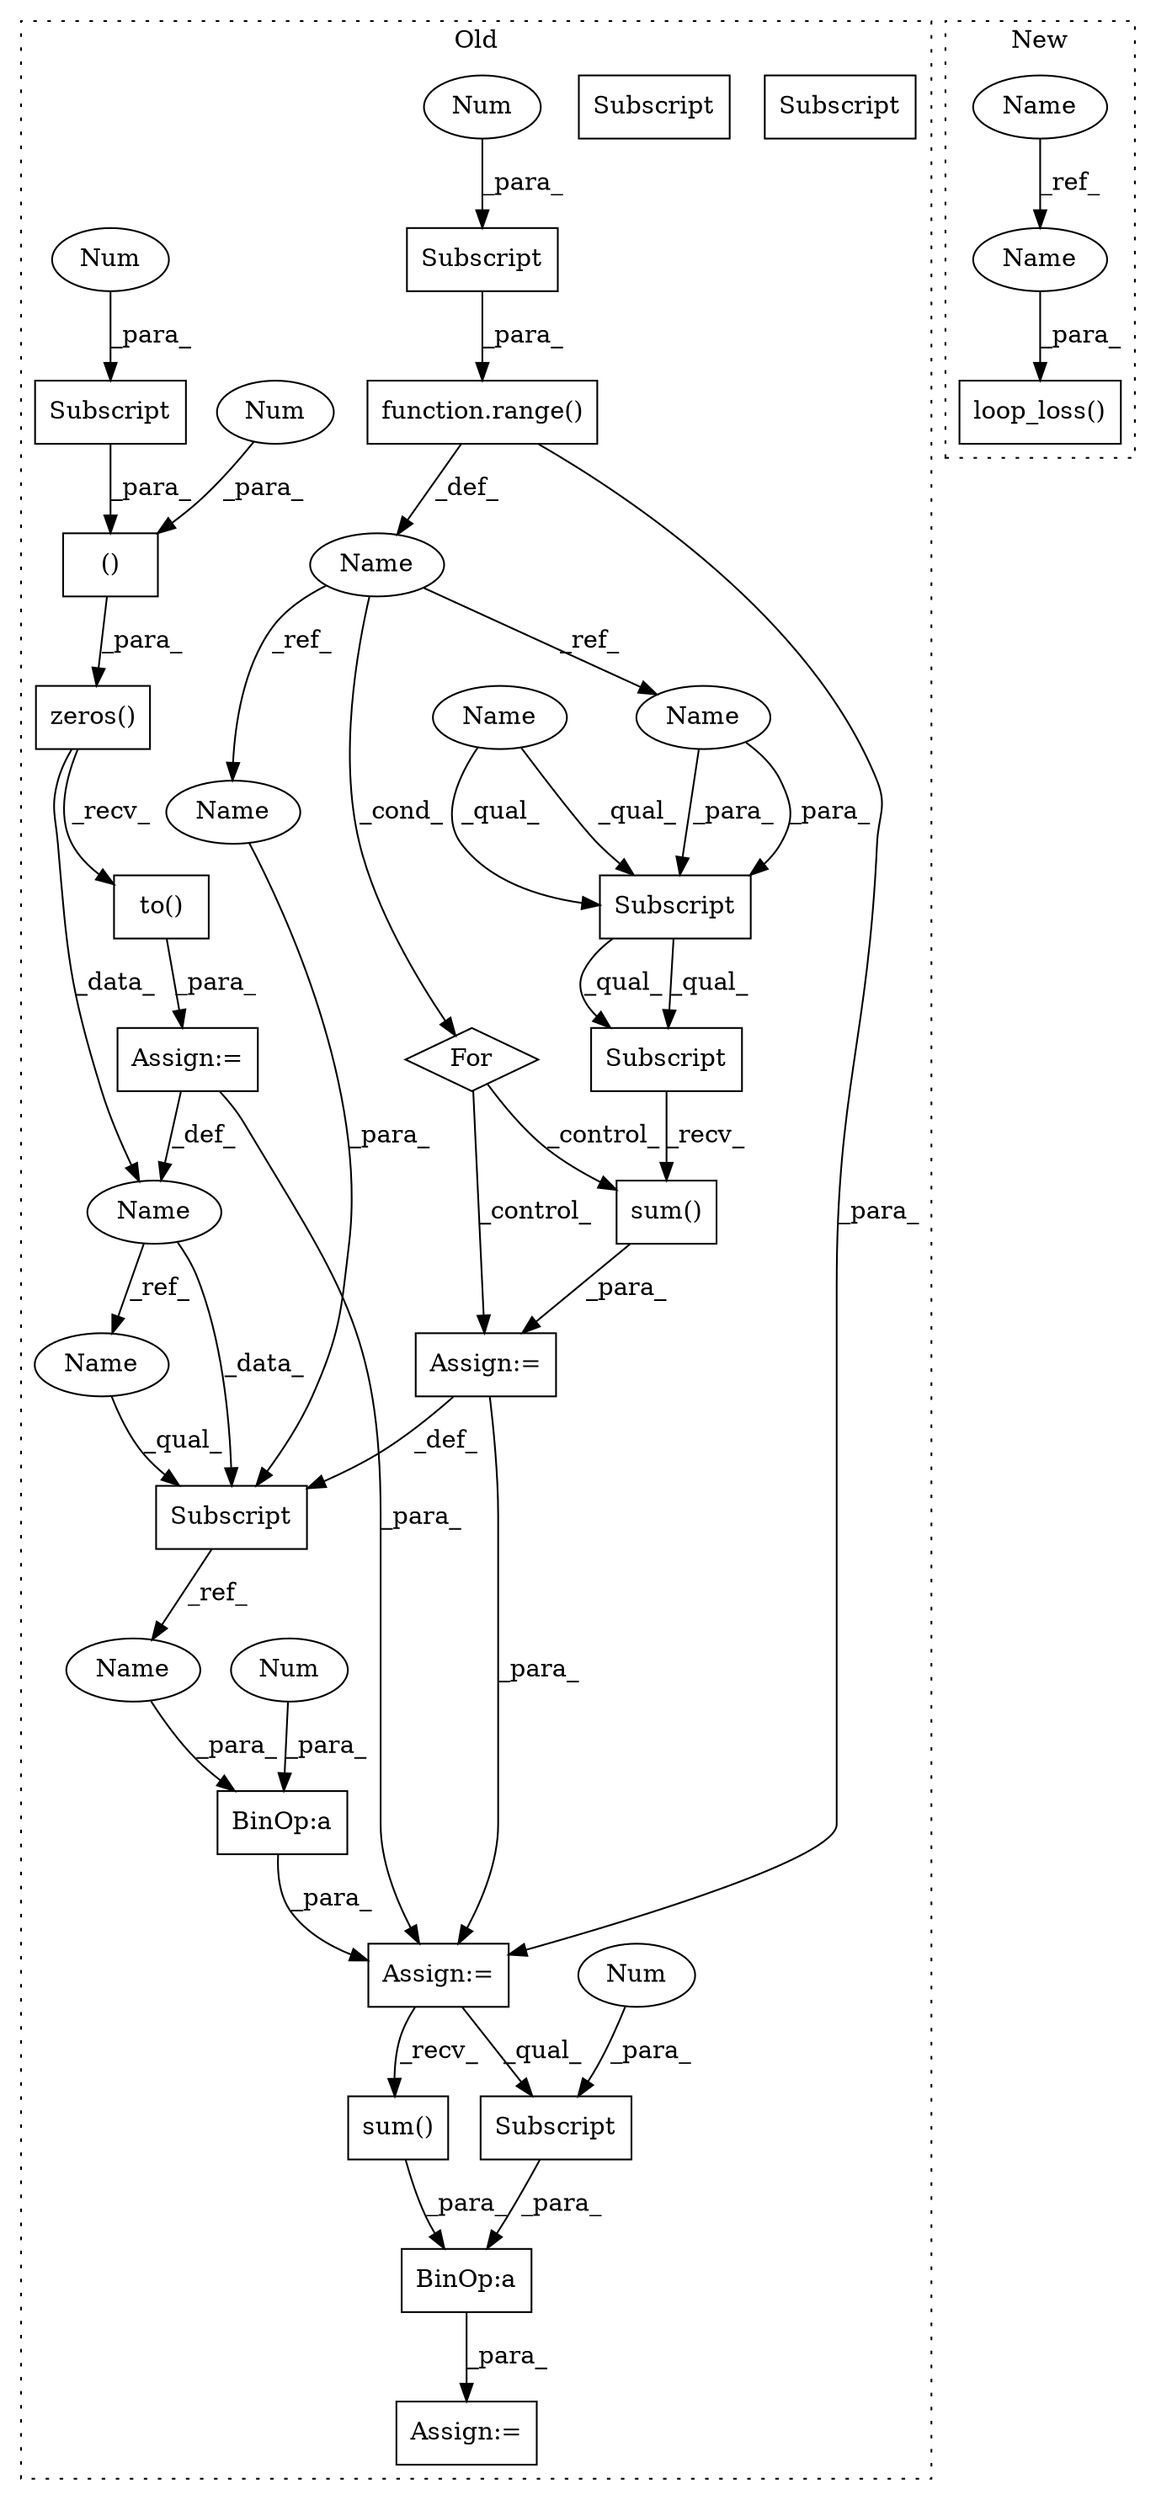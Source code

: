 digraph G {
subgraph cluster0 {
1 [label="Subscript" a="63" s="17236,0" l="26,0" shape="box"];
3 [label="zeros()" a="75" s="16263,16297" l="12,1" shape="box"];
4 [label="BinOp:a" a="82" s="17233" l="3" shape="box"];
5 [label="()" a="54" s="16293" l="3" shape="box"];
6 [label="BinOp:a" a="82" s="17100" l="4" shape="box"];
7 [label="Subscript" a="63" s="16867,0" l="23,0" shape="box"];
8 [label="function.range()" a="75" s="16460,16483" l="6,1" shape="box"];
9 [label="Subscript" a="63" s="16276,0" l="17,0" shape="box"];
10 [label="Name" a="87" s="16451" l="5" shape="ellipse"];
11 [label="sum()" a="75" s="16893" l="38" shape="box"];
12 [label="Subscript" a="63" s="16893,0" l="26,0" shape="box"];
14 [label="Subscript" a="63" s="16893,0" l="12,0" shape="box"];
15 [label="sum()" a="75" s="17210" l="23" shape="box"];
16 [label="Subscript" a="63" s="16466,0" l="17,0" shape="box"];
17 [label="to()" a="75" s="16326" l="43" shape="box"];
18 [label="For" a="107" s="16447,16484" l="4,138" shape="diamond"];
19 [label="Name" a="87" s="16307" l="16" shape="ellipse"];
20 [label="Num" a="76" s="16295" l="1" shape="ellipse"];
21 [label="Num" a="76" s="16481" l="1" shape="ellipse"];
22 [label="Num" a="76" s="16291" l="1" shape="ellipse"];
23 [label="Num" a="76" s="17104" l="1" shape="ellipse"];
24 [label="Num" a="76" s="17260" l="1" shape="ellipse"];
25 [label="Assign:=" a="68" s="16323" l="3" shape="box"];
26 [label="Assign:=" a="68" s="16890" l="3" shape="box"];
27 [label="Assign:=" a="68" s="17081" l="3" shape="box"];
28 [label="Assign:=" a="68" s="17207" l="3" shape="box"];
30 [label="Name" a="87" s="17084" l="16" shape="ellipse"];
31 [label="Name" a="87" s="16893" l="5" shape="ellipse"];
32 [label="Subscript" a="63" s="16893,0" l="12,0" shape="box"];
33 [label="Subscript" a="63" s="16893,0" l="26,0" shape="box"];
34 [label="Name" a="87" s="16867" l="16" shape="ellipse"];
35 [label="Name" a="87" s="16899" l="5" shape="ellipse"];
36 [label="Name" a="87" s="16884" l="5" shape="ellipse"];
label = "Old";
style="dotted";
}
subgraph cluster1 {
2 [label="loop_loss()" a="75" s="14755,14785" l="15,1" shape="box"];
13 [label="Name" a="87" s="14677" l="5" shape="ellipse"];
29 [label="Name" a="87" s="14770" l="5" shape="ellipse"];
label = "New";
style="dotted";
}
1 -> 4 [label="_para_"];
3 -> 19 [label="_data_"];
3 -> 17 [label="_recv_"];
4 -> 28 [label="_para_"];
5 -> 3 [label="_para_"];
6 -> 27 [label="_para_"];
7 -> 30 [label="_ref_"];
8 -> 27 [label="_para_"];
8 -> 10 [label="_def_"];
9 -> 5 [label="_para_"];
10 -> 35 [label="_ref_"];
10 -> 18 [label="_cond_"];
10 -> 36 [label="_ref_"];
11 -> 26 [label="_para_"];
13 -> 29 [label="_ref_"];
15 -> 4 [label="_para_"];
16 -> 8 [label="_para_"];
17 -> 25 [label="_para_"];
18 -> 26 [label="_control_"];
18 -> 11 [label="_control_"];
19 -> 7 [label="_data_"];
19 -> 34 [label="_ref_"];
20 -> 5 [label="_para_"];
21 -> 16 [label="_para_"];
22 -> 9 [label="_para_"];
23 -> 6 [label="_para_"];
24 -> 1 [label="_para_"];
25 -> 19 [label="_def_"];
25 -> 27 [label="_para_"];
26 -> 27 [label="_para_"];
26 -> 7 [label="_def_"];
27 -> 15 [label="_recv_"];
27 -> 1 [label="_qual_"];
29 -> 2 [label="_para_"];
30 -> 6 [label="_para_"];
31 -> 32 [label="_qual_"];
31 -> 32 [label="_qual_"];
32 -> 33 [label="_qual_"];
32 -> 33 [label="_qual_"];
33 -> 11 [label="_recv_"];
34 -> 7 [label="_qual_"];
35 -> 32 [label="_para_"];
35 -> 32 [label="_para_"];
36 -> 7 [label="_para_"];
}